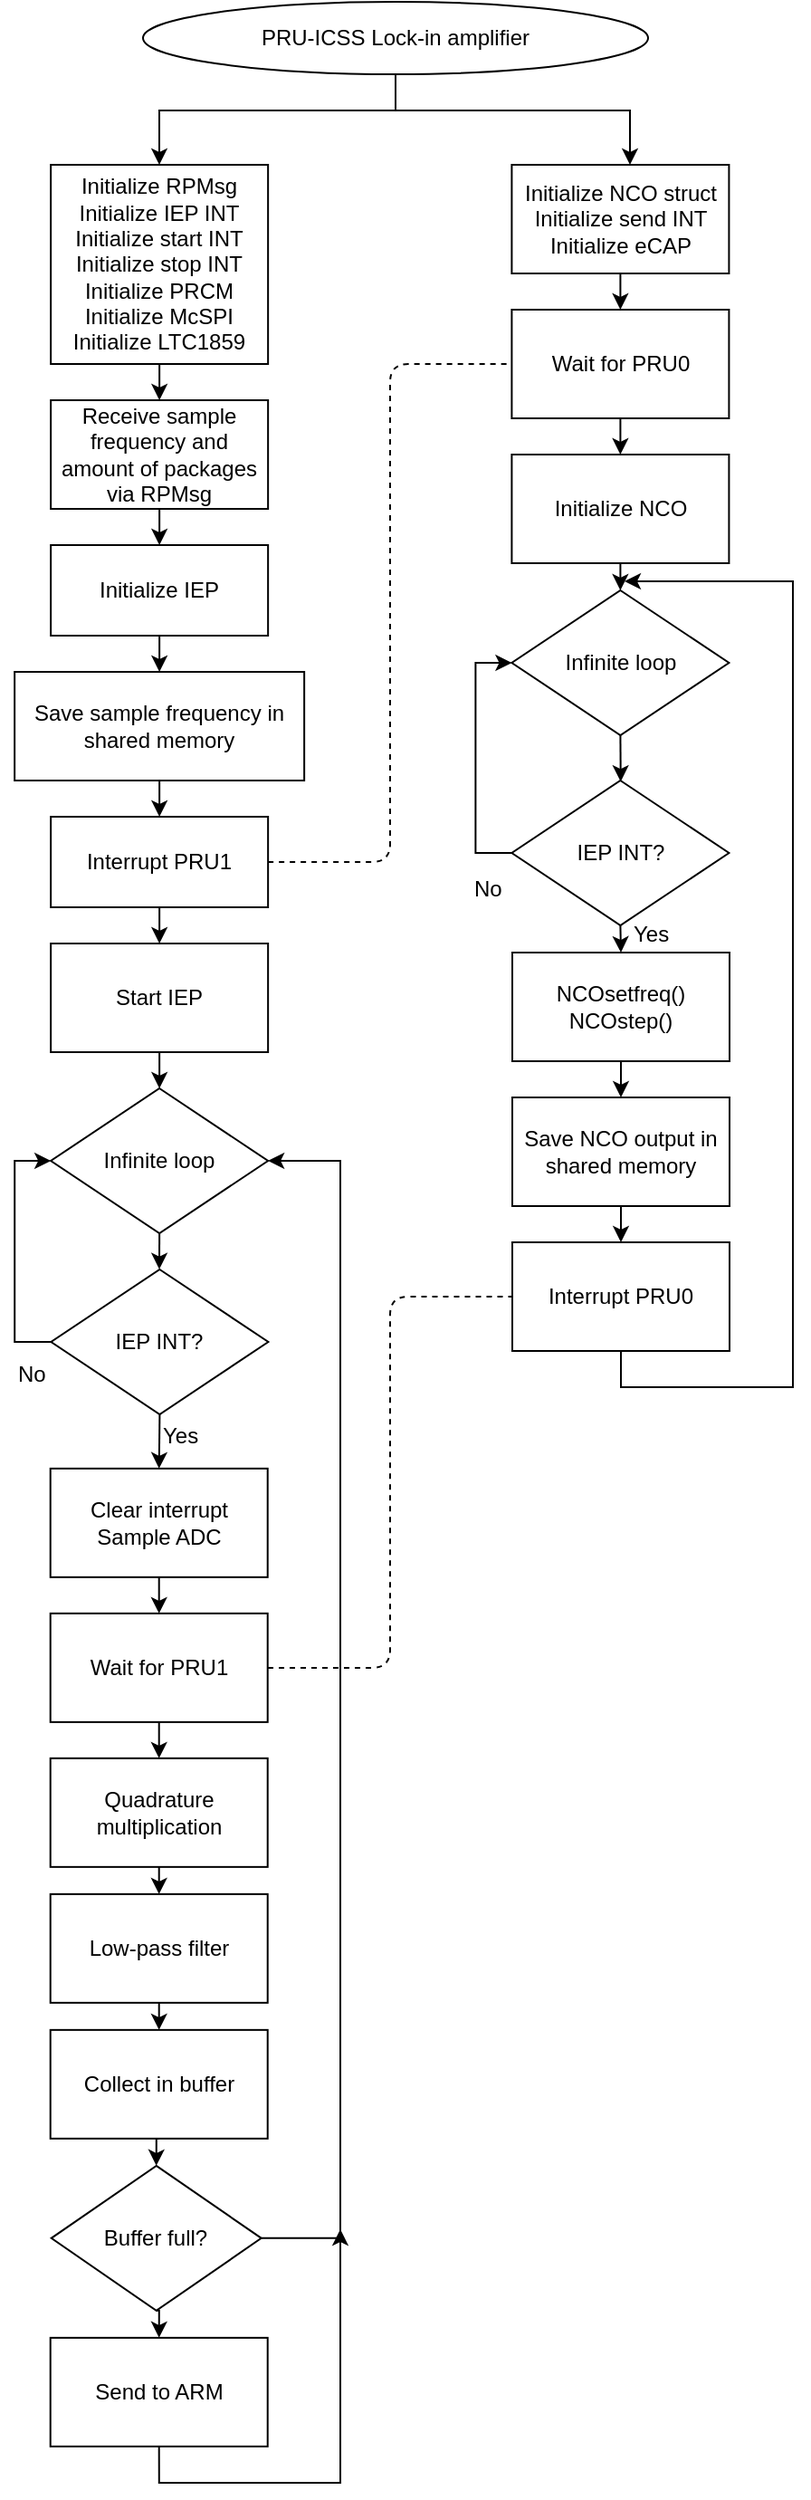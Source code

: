 <mxfile version="10.6.7" type="device"><diagram id="VupqAcUxbpzSIS0ReFcF" name="Page-1"><mxGraphModel dx="270" dy="1473" grid="1" gridSize="10" guides="1" tooltips="1" connect="1" arrows="1" fold="1" page="1" pageScale="1" pageWidth="850" pageHeight="1100" math="0" shadow="0"><root><mxCell id="0"/><mxCell id="1" parent="0"/><mxCell id="kqwbeQmLnRyLF1bH-955-18" style="edgeStyle=orthogonalEdgeStyle;rounded=0;orthogonalLoop=1;jettySize=auto;html=1;exitX=0.5;exitY=1;exitDx=0;exitDy=0;entryX=0.5;entryY=0;entryDx=0;entryDy=0;" edge="1" parent="1" source="kqwbeQmLnRyLF1bH-955-3" target="kqwbeQmLnRyLF1bH-955-5"><mxGeometry relative="1" as="geometry"/></mxCell><mxCell id="kqwbeQmLnRyLF1bH-955-3" value="Initialize RPMsg&lt;br&gt;Initialize IEP INT&lt;br&gt;Initialize start INT&lt;br&gt;Initialize stop INT&lt;br&gt;Initialize PRCM&lt;br&gt;Initialize McSPI&lt;br&gt;Initialize LTC1859&lt;br&gt;" style="rounded=0;whiteSpace=wrap;html=1;" vertex="1" parent="1"><mxGeometry x="1020.071" y="270" width="120" height="110" as="geometry"/></mxCell><mxCell id="kqwbeQmLnRyLF1bH-955-34" style="edgeStyle=orthogonalEdgeStyle;rounded=0;orthogonalLoop=1;jettySize=auto;html=1;exitX=0.5;exitY=1;exitDx=0;exitDy=0;entryX=0.5;entryY=0;entryDx=0;entryDy=0;" edge="1" parent="1" source="kqwbeQmLnRyLF1bH-955-4" target="kqwbeQmLnRyLF1bH-955-25"><mxGeometry relative="1" as="geometry"/></mxCell><mxCell id="kqwbeQmLnRyLF1bH-955-4" value="Initialize NCO struct&lt;br&gt;Initialize send INT&lt;br&gt;Initialize eCAP&lt;br&gt;" style="rounded=0;whiteSpace=wrap;html=1;" vertex="1" parent="1"><mxGeometry x="1274.706" y="270" width="120" height="60" as="geometry"/></mxCell><mxCell id="kqwbeQmLnRyLF1bH-955-17" style="edgeStyle=orthogonalEdgeStyle;rounded=0;orthogonalLoop=1;jettySize=auto;html=1;exitX=0.5;exitY=1;exitDx=0;exitDy=0;entryX=0.5;entryY=0;entryDx=0;entryDy=0;" edge="1" parent="1" source="kqwbeQmLnRyLF1bH-955-5" target="kqwbeQmLnRyLF1bH-955-6"><mxGeometry relative="1" as="geometry"/></mxCell><mxCell id="kqwbeQmLnRyLF1bH-955-5" value="Receive sample frequency and amount of packages via RPMsg" style="rounded=0;whiteSpace=wrap;html=1;" vertex="1" parent="1"><mxGeometry x="1020.071" y="400" width="120" height="60" as="geometry"/></mxCell><mxCell id="kqwbeQmLnRyLF1bH-955-16" style="edgeStyle=orthogonalEdgeStyle;rounded=0;orthogonalLoop=1;jettySize=auto;html=1;exitX=0.5;exitY=1;exitDx=0;exitDy=0;entryX=0.5;entryY=0;entryDx=0;entryDy=0;" edge="1" parent="1" source="kqwbeQmLnRyLF1bH-955-6" target="kqwbeQmLnRyLF1bH-955-7"><mxGeometry relative="1" as="geometry"/></mxCell><mxCell id="kqwbeQmLnRyLF1bH-955-6" value="Initialize IEP&lt;br&gt;" style="rounded=0;whiteSpace=wrap;html=1;" vertex="1" parent="1"><mxGeometry x="1020.071" y="480" width="120" height="50" as="geometry"/></mxCell><mxCell id="kqwbeQmLnRyLF1bH-955-47" style="edgeStyle=orthogonalEdgeStyle;rounded=0;orthogonalLoop=1;jettySize=auto;html=1;exitX=0.5;exitY=1;exitDx=0;exitDy=0;entryX=0.5;entryY=0;entryDx=0;entryDy=0;" edge="1" parent="1" source="kqwbeQmLnRyLF1bH-955-7" target="kqwbeQmLnRyLF1bH-955-41"><mxGeometry relative="1" as="geometry"/></mxCell><mxCell id="kqwbeQmLnRyLF1bH-955-7" value="Save sample frequency in shared memory&lt;br&gt;" style="rounded=0;whiteSpace=wrap;html=1;" vertex="1" parent="1"><mxGeometry x="1000.071" y="550" width="160" height="60" as="geometry"/></mxCell><mxCell id="kqwbeQmLnRyLF1bH-955-14" style="edgeStyle=orthogonalEdgeStyle;rounded=0;orthogonalLoop=1;jettySize=auto;html=1;exitX=0.5;exitY=1;exitDx=0;exitDy=0;entryX=0.5;entryY=0;entryDx=0;entryDy=0;" edge="1" parent="1" source="kqwbeQmLnRyLF1bH-955-11"><mxGeometry relative="1" as="geometry"><mxPoint x="1080.0" y="879.857" as="targetPoint"/></mxGeometry></mxCell><mxCell id="kqwbeQmLnRyLF1bH-955-11" value="Infinite loop" style="rhombus;whiteSpace=wrap;html=1;" vertex="1" parent="1"><mxGeometry x="1020.071" y="780" width="120" height="80" as="geometry"/></mxCell><mxCell id="kqwbeQmLnRyLF1bH-955-70" style="edgeStyle=orthogonalEdgeStyle;rounded=0;orthogonalLoop=1;jettySize=auto;html=1;exitX=0.5;exitY=1;exitDx=0;exitDy=0;entryX=0.5;entryY=0;entryDx=0;entryDy=0;" edge="1" parent="1" source="kqwbeQmLnRyLF1bH-955-22" target="kqwbeQmLnRyLF1bH-955-24"><mxGeometry relative="1" as="geometry"/></mxCell><mxCell id="kqwbeQmLnRyLF1bH-955-22" value="Clear interrupt&lt;br&gt;Sample ADC&lt;br&gt;" style="rounded=0;whiteSpace=wrap;html=1;" vertex="1" parent="1"><mxGeometry x="1019.857" y="989.929" width="120" height="60" as="geometry"/></mxCell><mxCell id="kqwbeQmLnRyLF1bH-955-69" style="edgeStyle=orthogonalEdgeStyle;rounded=0;orthogonalLoop=1;jettySize=auto;html=1;exitX=0.5;exitY=1;exitDx=0;exitDy=0;entryX=0.5;entryY=0;entryDx=0;entryDy=0;" edge="1" parent="1" source="kqwbeQmLnRyLF1bH-955-24" target="kqwbeQmLnRyLF1bH-955-55"><mxGeometry relative="1" as="geometry"/></mxCell><mxCell id="kqwbeQmLnRyLF1bH-955-24" value="Wait for PRU1" style="rounded=0;whiteSpace=wrap;html=1;" vertex="1" parent="1"><mxGeometry x="1019.857" y="1069.929" width="120" height="60" as="geometry"/></mxCell><mxCell id="kqwbeQmLnRyLF1bH-955-35" style="edgeStyle=orthogonalEdgeStyle;rounded=0;orthogonalLoop=1;jettySize=auto;html=1;exitX=0.5;exitY=1;exitDx=0;exitDy=0;entryX=0.5;entryY=0;entryDx=0;entryDy=0;" edge="1" parent="1" source="kqwbeQmLnRyLF1bH-955-25" target="kqwbeQmLnRyLF1bH-955-26"><mxGeometry relative="1" as="geometry"/></mxCell><mxCell id="kqwbeQmLnRyLF1bH-955-25" value="Wait for PRU0" style="rounded=0;whiteSpace=wrap;html=1;" vertex="1" parent="1"><mxGeometry x="1274.706" y="350" width="120" height="60" as="geometry"/></mxCell><mxCell id="kqwbeQmLnRyLF1bH-955-32" style="edgeStyle=orthogonalEdgeStyle;rounded=0;orthogonalLoop=1;jettySize=auto;html=1;exitX=0.5;exitY=1;exitDx=0;exitDy=0;entryX=0.5;entryY=0;entryDx=0;entryDy=0;" edge="1" parent="1" source="kqwbeQmLnRyLF1bH-955-26" target="kqwbeQmLnRyLF1bH-955-27"><mxGeometry relative="1" as="geometry"/></mxCell><mxCell id="kqwbeQmLnRyLF1bH-955-26" value="Initialize NCO" style="rounded=0;whiteSpace=wrap;html=1;" vertex="1" parent="1"><mxGeometry x="1274.706" y="430" width="120" height="60" as="geometry"/></mxCell><mxCell id="kqwbeQmLnRyLF1bH-955-27" value="Infinite loop" style="rhombus;whiteSpace=wrap;html=1;" vertex="1" parent="1"><mxGeometry x="1274.706" y="505" width="120" height="80" as="geometry"/></mxCell><mxCell id="kqwbeQmLnRyLF1bH-955-28" style="edgeStyle=orthogonalEdgeStyle;rounded=0;orthogonalLoop=1;jettySize=auto;html=1;exitX=0.5;exitY=1;exitDx=0;exitDy=0;entryX=0.5;entryY=0;entryDx=0;entryDy=0;" edge="1" parent="1" source="kqwbeQmLnRyLF1bH-955-27"><mxGeometry relative="1" as="geometry"><mxPoint x="1334.882" y="590" as="sourcePoint"/><mxPoint x="1334.882" y="610.588" as="targetPoint"/></mxGeometry></mxCell><mxCell id="kqwbeQmLnRyLF1bH-955-51" style="edgeStyle=orthogonalEdgeStyle;rounded=0;orthogonalLoop=1;jettySize=auto;html=1;exitX=0.5;exitY=1;exitDx=0;exitDy=0;entryX=0.5;entryY=0;entryDx=0;entryDy=0;" edge="1" parent="1" source="kqwbeQmLnRyLF1bH-955-37" target="kqwbeQmLnRyLF1bH-955-39"><mxGeometry relative="1" as="geometry"/></mxCell><mxCell id="kqwbeQmLnRyLF1bH-955-37" value="NCOsetfreq()&lt;br&gt;NCOstep()&lt;br&gt;" style="rounded=0;whiteSpace=wrap;html=1;" vertex="1" parent="1"><mxGeometry x="1275" y="705" width="120" height="60" as="geometry"/></mxCell><mxCell id="kqwbeQmLnRyLF1bH-955-52" style="edgeStyle=orthogonalEdgeStyle;rounded=0;orthogonalLoop=1;jettySize=auto;html=1;exitX=0.5;exitY=1;exitDx=0;exitDy=0;entryX=0.5;entryY=0;entryDx=0;entryDy=0;" edge="1" parent="1" source="kqwbeQmLnRyLF1bH-955-39" target="kqwbeQmLnRyLF1bH-955-40"><mxGeometry relative="1" as="geometry"/></mxCell><mxCell id="kqwbeQmLnRyLF1bH-955-39" value="Save NCO output in shared memory&lt;br&gt;" style="rounded=0;whiteSpace=wrap;html=1;" vertex="1" parent="1"><mxGeometry x="1275" y="785" width="120" height="60" as="geometry"/></mxCell><mxCell id="kqwbeQmLnRyLF1bH-955-81" style="edgeStyle=orthogonalEdgeStyle;rounded=0;orthogonalLoop=1;jettySize=auto;html=1;exitX=0.5;exitY=1;exitDx=0;exitDy=0;" edge="1" parent="1" source="kqwbeQmLnRyLF1bH-955-40"><mxGeometry relative="1" as="geometry"><mxPoint x="1337" y="500" as="targetPoint"/><Array as="points"><mxPoint x="1335" y="945"/><mxPoint x="1430" y="945"/><mxPoint x="1430" y="500"/></Array></mxGeometry></mxCell><mxCell id="kqwbeQmLnRyLF1bH-955-40" value="Interrupt PRU0" style="rounded=0;whiteSpace=wrap;html=1;" vertex="1" parent="1"><mxGeometry x="1275" y="865" width="120" height="60" as="geometry"/></mxCell><mxCell id="kqwbeQmLnRyLF1bH-955-48" style="edgeStyle=orthogonalEdgeStyle;rounded=0;orthogonalLoop=1;jettySize=auto;html=1;exitX=0.5;exitY=1;exitDx=0;exitDy=0;entryX=0.5;entryY=0;entryDx=0;entryDy=0;" edge="1" parent="1" source="kqwbeQmLnRyLF1bH-955-41" target="kqwbeQmLnRyLF1bH-955-43"><mxGeometry relative="1" as="geometry"/></mxCell><mxCell id="kqwbeQmLnRyLF1bH-955-41" value="Interrupt PRU1&lt;br&gt;" style="rounded=0;whiteSpace=wrap;html=1;" vertex="1" parent="1"><mxGeometry x="1020.071" y="630" width="120" height="50" as="geometry"/></mxCell><mxCell id="kqwbeQmLnRyLF1bH-955-45" style="edgeStyle=orthogonalEdgeStyle;rounded=0;orthogonalLoop=1;jettySize=auto;html=1;exitX=0.5;exitY=1;exitDx=0;exitDy=0;entryX=0.5;entryY=0;entryDx=0;entryDy=0;" edge="1" parent="1" source="kqwbeQmLnRyLF1bH-955-43" target="kqwbeQmLnRyLF1bH-955-11"><mxGeometry relative="1" as="geometry"/></mxCell><mxCell id="kqwbeQmLnRyLF1bH-955-43" value="Start IEP" style="rounded=0;whiteSpace=wrap;html=1;" vertex="1" parent="1"><mxGeometry x="1020.071" y="700" width="120" height="60" as="geometry"/></mxCell><mxCell id="kqwbeQmLnRyLF1bH-955-72" style="edgeStyle=orthogonalEdgeStyle;rounded=0;orthogonalLoop=1;jettySize=auto;html=1;exitX=0.5;exitY=1;exitDx=0;exitDy=0;" edge="1" parent="1" source="kqwbeQmLnRyLF1bH-955-54"><mxGeometry relative="1" as="geometry"><mxPoint x="1080" y="270" as="targetPoint"/><Array as="points"><mxPoint x="1210" y="240"/><mxPoint x="1080" y="240"/></Array></mxGeometry></mxCell><mxCell id="kqwbeQmLnRyLF1bH-955-73" style="edgeStyle=orthogonalEdgeStyle;rounded=0;orthogonalLoop=1;jettySize=auto;html=1;exitX=0.5;exitY=1;exitDx=0;exitDy=0;" edge="1" parent="1" source="kqwbeQmLnRyLF1bH-955-54"><mxGeometry relative="1" as="geometry"><mxPoint x="1340" y="270" as="targetPoint"/><Array as="points"><mxPoint x="1210" y="240"/><mxPoint x="1340" y="240"/></Array></mxGeometry></mxCell><mxCell id="kqwbeQmLnRyLF1bH-955-54" value="PRU-ICSS Lock-in amplifier" style="ellipse;whiteSpace=wrap;html=1;" vertex="1" parent="1"><mxGeometry x="1071" y="180" width="279" height="40" as="geometry"/></mxCell><mxCell id="kqwbeQmLnRyLF1bH-955-68" style="edgeStyle=orthogonalEdgeStyle;rounded=0;orthogonalLoop=1;jettySize=auto;html=1;exitX=0.5;exitY=1;exitDx=0;exitDy=0;entryX=0.5;entryY=0;entryDx=0;entryDy=0;" edge="1" parent="1" source="kqwbeQmLnRyLF1bH-955-55" target="kqwbeQmLnRyLF1bH-955-56"><mxGeometry relative="1" as="geometry"/></mxCell><mxCell id="kqwbeQmLnRyLF1bH-955-55" value="Quadrature multiplication" style="rounded=0;whiteSpace=wrap;html=1;" vertex="1" parent="1"><mxGeometry x="1019.857" y="1149.929" width="120" height="60" as="geometry"/></mxCell><mxCell id="kqwbeQmLnRyLF1bH-955-67" style="edgeStyle=orthogonalEdgeStyle;rounded=0;orthogonalLoop=1;jettySize=auto;html=1;exitX=0.5;exitY=1;exitDx=0;exitDy=0;entryX=0.5;entryY=0;entryDx=0;entryDy=0;" edge="1" parent="1" source="kqwbeQmLnRyLF1bH-955-56" target="kqwbeQmLnRyLF1bH-955-57"><mxGeometry relative="1" as="geometry"/></mxCell><mxCell id="kqwbeQmLnRyLF1bH-955-56" value="Low-pass filter" style="rounded=0;whiteSpace=wrap;html=1;" vertex="1" parent="1"><mxGeometry x="1019.857" y="1224.929" width="120" height="60" as="geometry"/></mxCell><mxCell id="kqwbeQmLnRyLF1bH-955-66" style="edgeStyle=orthogonalEdgeStyle;rounded=0;orthogonalLoop=1;jettySize=auto;html=1;exitX=0.5;exitY=1;exitDx=0;exitDy=0;entryX=0.5;entryY=0;entryDx=0;entryDy=0;" edge="1" parent="1" source="kqwbeQmLnRyLF1bH-955-57" target="kqwbeQmLnRyLF1bH-955-58"><mxGeometry relative="1" as="geometry"/></mxCell><mxCell id="kqwbeQmLnRyLF1bH-955-57" value="Collect in buffer" style="rounded=0;whiteSpace=wrap;html=1;" vertex="1" parent="1"><mxGeometry x="1019.857" y="1299.929" width="120" height="60" as="geometry"/></mxCell><mxCell id="kqwbeQmLnRyLF1bH-955-62" style="edgeStyle=orthogonalEdgeStyle;rounded=0;orthogonalLoop=1;jettySize=auto;html=1;exitX=1;exitY=0.5;exitDx=0;exitDy=0;entryX=1;entryY=0.5;entryDx=0;entryDy=0;" edge="1" parent="1" source="kqwbeQmLnRyLF1bH-955-58" target="kqwbeQmLnRyLF1bH-955-11"><mxGeometry relative="1" as="geometry"><mxPoint x="1118.571" y="1455.571" as="targetPoint"/><Array as="points"><mxPoint x="1180" y="1415"/><mxPoint x="1180" y="820"/></Array></mxGeometry></mxCell><mxCell id="kqwbeQmLnRyLF1bH-955-63" style="edgeStyle=orthogonalEdgeStyle;rounded=0;orthogonalLoop=1;jettySize=auto;html=1;exitX=0.5;exitY=1;exitDx=0;exitDy=0;entryX=0.5;entryY=0;entryDx=0;entryDy=0;" edge="1" parent="1" source="kqwbeQmLnRyLF1bH-955-58" target="kqwbeQmLnRyLF1bH-955-59"><mxGeometry relative="1" as="geometry"/></mxCell><mxCell id="kqwbeQmLnRyLF1bH-955-58" value="Buffer full?" style="rhombus;whiteSpace=wrap;html=1;" vertex="1" parent="1"><mxGeometry x="1020.357" y="1374.929" width="116" height="80" as="geometry"/></mxCell><mxCell id="kqwbeQmLnRyLF1bH-955-83" style="edgeStyle=orthogonalEdgeStyle;rounded=0;orthogonalLoop=1;jettySize=auto;html=1;exitX=0.5;exitY=1;exitDx=0;exitDy=0;" edge="1" parent="1" source="kqwbeQmLnRyLF1bH-955-59"><mxGeometry relative="1" as="geometry"><mxPoint x="1180" y="1410" as="targetPoint"/><Array as="points"><mxPoint x="1080" y="1550"/><mxPoint x="1180" y="1550"/><mxPoint x="1180" y="1420"/></Array></mxGeometry></mxCell><mxCell id="kqwbeQmLnRyLF1bH-955-59" value="Send to ARM" style="rounded=0;whiteSpace=wrap;html=1;" vertex="1" parent="1"><mxGeometry x="1019.857" y="1469.929" width="120" height="60" as="geometry"/></mxCell><mxCell id="kqwbeQmLnRyLF1bH-955-75" style="edgeStyle=orthogonalEdgeStyle;rounded=0;orthogonalLoop=1;jettySize=auto;html=1;exitX=0.5;exitY=1;exitDx=0;exitDy=0;entryX=0.5;entryY=0;entryDx=0;entryDy=0;" edge="1" parent="1" source="kqwbeQmLnRyLF1bH-955-74" target="kqwbeQmLnRyLF1bH-955-37"><mxGeometry relative="1" as="geometry"/></mxCell><mxCell id="kqwbeQmLnRyLF1bH-955-76" style="edgeStyle=orthogonalEdgeStyle;rounded=0;orthogonalLoop=1;jettySize=auto;html=1;exitX=0;exitY=0.5;exitDx=0;exitDy=0;entryX=0;entryY=0.5;entryDx=0;entryDy=0;" edge="1" parent="1" source="kqwbeQmLnRyLF1bH-955-74" target="kqwbeQmLnRyLF1bH-955-27"><mxGeometry relative="1" as="geometry"/></mxCell><mxCell id="kqwbeQmLnRyLF1bH-955-74" value="IEP INT?" style="rhombus;whiteSpace=wrap;html=1;" vertex="1" parent="1"><mxGeometry x="1274.706" y="610" width="120" height="80" as="geometry"/></mxCell><mxCell id="kqwbeQmLnRyLF1bH-955-78" value="Yes" style="text;html=1;resizable=0;points=[];autosize=1;align=left;verticalAlign=top;spacingTop=-4;" vertex="1" parent="1"><mxGeometry x="1340" y="685" width="40" height="20" as="geometry"/></mxCell><mxCell id="kqwbeQmLnRyLF1bH-955-80" value="No" style="text;html=1;resizable=0;points=[];autosize=1;align=left;verticalAlign=top;spacingTop=-4;" vertex="1" parent="1"><mxGeometry x="1252" y="660" width="30" height="20" as="geometry"/></mxCell><mxCell id="kqwbeQmLnRyLF1bH-955-85" style="edgeStyle=orthogonalEdgeStyle;rounded=0;orthogonalLoop=1;jettySize=auto;html=1;exitX=0;exitY=0.5;exitDx=0;exitDy=0;entryX=0;entryY=0.5;entryDx=0;entryDy=0;" edge="1" parent="1" source="kqwbeQmLnRyLF1bH-955-84" target="kqwbeQmLnRyLF1bH-955-11"><mxGeometry relative="1" as="geometry"/></mxCell><mxCell id="kqwbeQmLnRyLF1bH-955-87" style="edgeStyle=orthogonalEdgeStyle;rounded=0;orthogonalLoop=1;jettySize=auto;html=1;exitX=0.5;exitY=1;exitDx=0;exitDy=0;entryX=0.5;entryY=0;entryDx=0;entryDy=0;" edge="1" parent="1" source="kqwbeQmLnRyLF1bH-955-84" target="kqwbeQmLnRyLF1bH-955-22"><mxGeometry relative="1" as="geometry"/></mxCell><mxCell id="kqwbeQmLnRyLF1bH-955-84" value="IEP INT?" style="rhombus;whiteSpace=wrap;html=1;" vertex="1" parent="1"><mxGeometry x="1020.206" y="880" width="120" height="80" as="geometry"/></mxCell><mxCell id="kqwbeQmLnRyLF1bH-955-86" value="No" style="text;html=1;resizable=0;points=[];autosize=1;align=left;verticalAlign=top;spacingTop=-4;" vertex="1" parent="1"><mxGeometry x="1000" y="928" width="30" height="20" as="geometry"/></mxCell><mxCell id="kqwbeQmLnRyLF1bH-955-88" value="Yes" style="text;html=1;resizable=0;points=[];autosize=1;align=left;verticalAlign=top;spacingTop=-4;" vertex="1" parent="1"><mxGeometry x="1080" y="962" width="40" height="20" as="geometry"/></mxCell><mxCell id="kqwbeQmLnRyLF1bH-955-90" value="" style="endArrow=none;dashed=1;html=1;exitX=1;exitY=0.5;exitDx=0;exitDy=0;entryX=0;entryY=0.5;entryDx=0;entryDy=0;edgeStyle=elbowEdgeStyle;" edge="1" parent="1" source="kqwbeQmLnRyLF1bH-955-41" target="kqwbeQmLnRyLF1bH-955-25"><mxGeometry width="50" height="50" relative="1" as="geometry"><mxPoint x="790" y="1630" as="sourcePoint"/><mxPoint x="840" y="1580" as="targetPoint"/></mxGeometry></mxCell><mxCell id="kqwbeQmLnRyLF1bH-955-91" value="" style="endArrow=none;dashed=1;html=1;entryX=0;entryY=0.5;entryDx=0;entryDy=0;edgeStyle=elbowEdgeStyle;" edge="1" parent="1" target="kqwbeQmLnRyLF1bH-955-40"><mxGeometry width="50" height="50" relative="1" as="geometry"><mxPoint x="1140" y="1100" as="sourcePoint"/><mxPoint x="840" y="1580" as="targetPoint"/></mxGeometry></mxCell></root></mxGraphModel></diagram></mxfile>